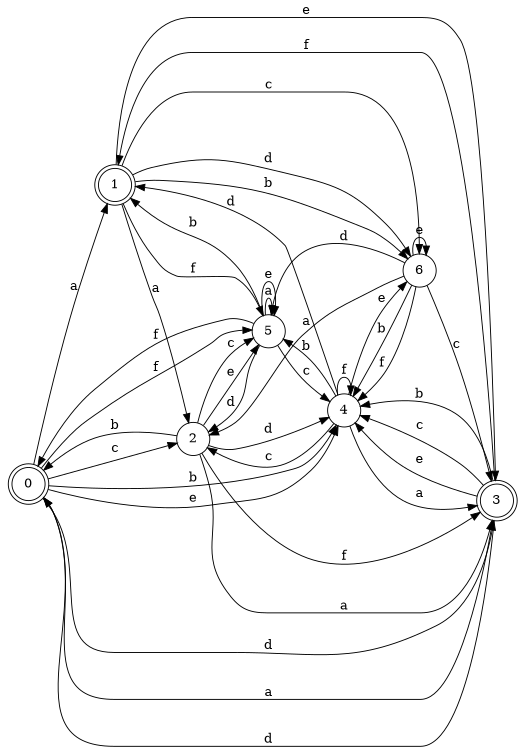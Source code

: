 digraph n6_7 {
__start0 [label="" shape="none"];

rankdir=LR;
size="8,5";

s0 [style="rounded,filled", color="black", fillcolor="white" shape="doublecircle", label="0"];
s1 [style="rounded,filled", color="black", fillcolor="white" shape="doublecircle", label="1"];
s2 [style="filled", color="black", fillcolor="white" shape="circle", label="2"];
s3 [style="rounded,filled", color="black", fillcolor="white" shape="doublecircle", label="3"];
s4 [style="filled", color="black", fillcolor="white" shape="circle", label="4"];
s5 [style="filled", color="black", fillcolor="white" shape="circle", label="5"];
s6 [style="filled", color="black", fillcolor="white" shape="circle", label="6"];
s0 -> s1 [label="a"];
s0 -> s4 [label="b"];
s0 -> s2 [label="c"];
s0 -> s3 [label="d"];
s0 -> s4 [label="e"];
s0 -> s5 [label="f"];
s1 -> s2 [label="a"];
s1 -> s6 [label="b"];
s1 -> s6 [label="c"];
s1 -> s6 [label="d"];
s1 -> s3 [label="e"];
s1 -> s5 [label="f"];
s2 -> s3 [label="a"];
s2 -> s0 [label="b"];
s2 -> s5 [label="c"];
s2 -> s4 [label="d"];
s2 -> s5 [label="e"];
s2 -> s3 [label="f"];
s3 -> s0 [label="a"];
s3 -> s4 [label="b"];
s3 -> s4 [label="c"];
s3 -> s0 [label="d"];
s3 -> s4 [label="e"];
s3 -> s1 [label="f"];
s4 -> s3 [label="a"];
s4 -> s5 [label="b"];
s4 -> s2 [label="c"];
s4 -> s1 [label="d"];
s4 -> s6 [label="e"];
s4 -> s4 [label="f"];
s5 -> s5 [label="a"];
s5 -> s1 [label="b"];
s5 -> s4 [label="c"];
s5 -> s2 [label="d"];
s5 -> s5 [label="e"];
s5 -> s0 [label="f"];
s6 -> s2 [label="a"];
s6 -> s4 [label="b"];
s6 -> s3 [label="c"];
s6 -> s5 [label="d"];
s6 -> s6 [label="e"];
s6 -> s4 [label="f"];

}